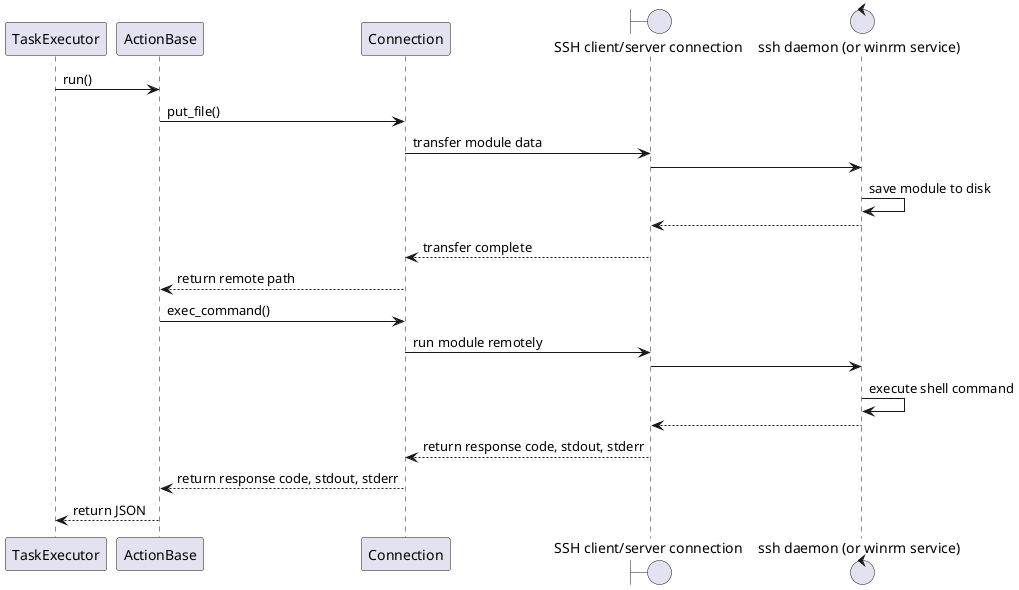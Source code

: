 @startuml
skinparam backgroundcolor transparent

participant TaskExecutor
participant ActionBase
participant Connection
boundary "SSH client/server connection" as SSH
control "ssh daemon (or winrm service)" as daemon

TaskExecutor->ActionBase: run()

ActionBase->Connection: put_file()
Connection->SSH: transfer module data
SSH->daemon
daemon->daemon: save module to disk
daemon-->SSH
Connection<--SSH: transfer complete
ActionBase<--Connection: return remote path

ActionBase->Connection: exec_command()

Connection->SSH: run module remotely
SSH->daemon
daemon->daemon: execute shell command
daemon-->SSH
Connection<--SSH: return response code, stdout, stderr

ActionBase<--Connection: return response code, stdout, stderr

TaskExecutor<--ActionBase: return JSON

@enduml